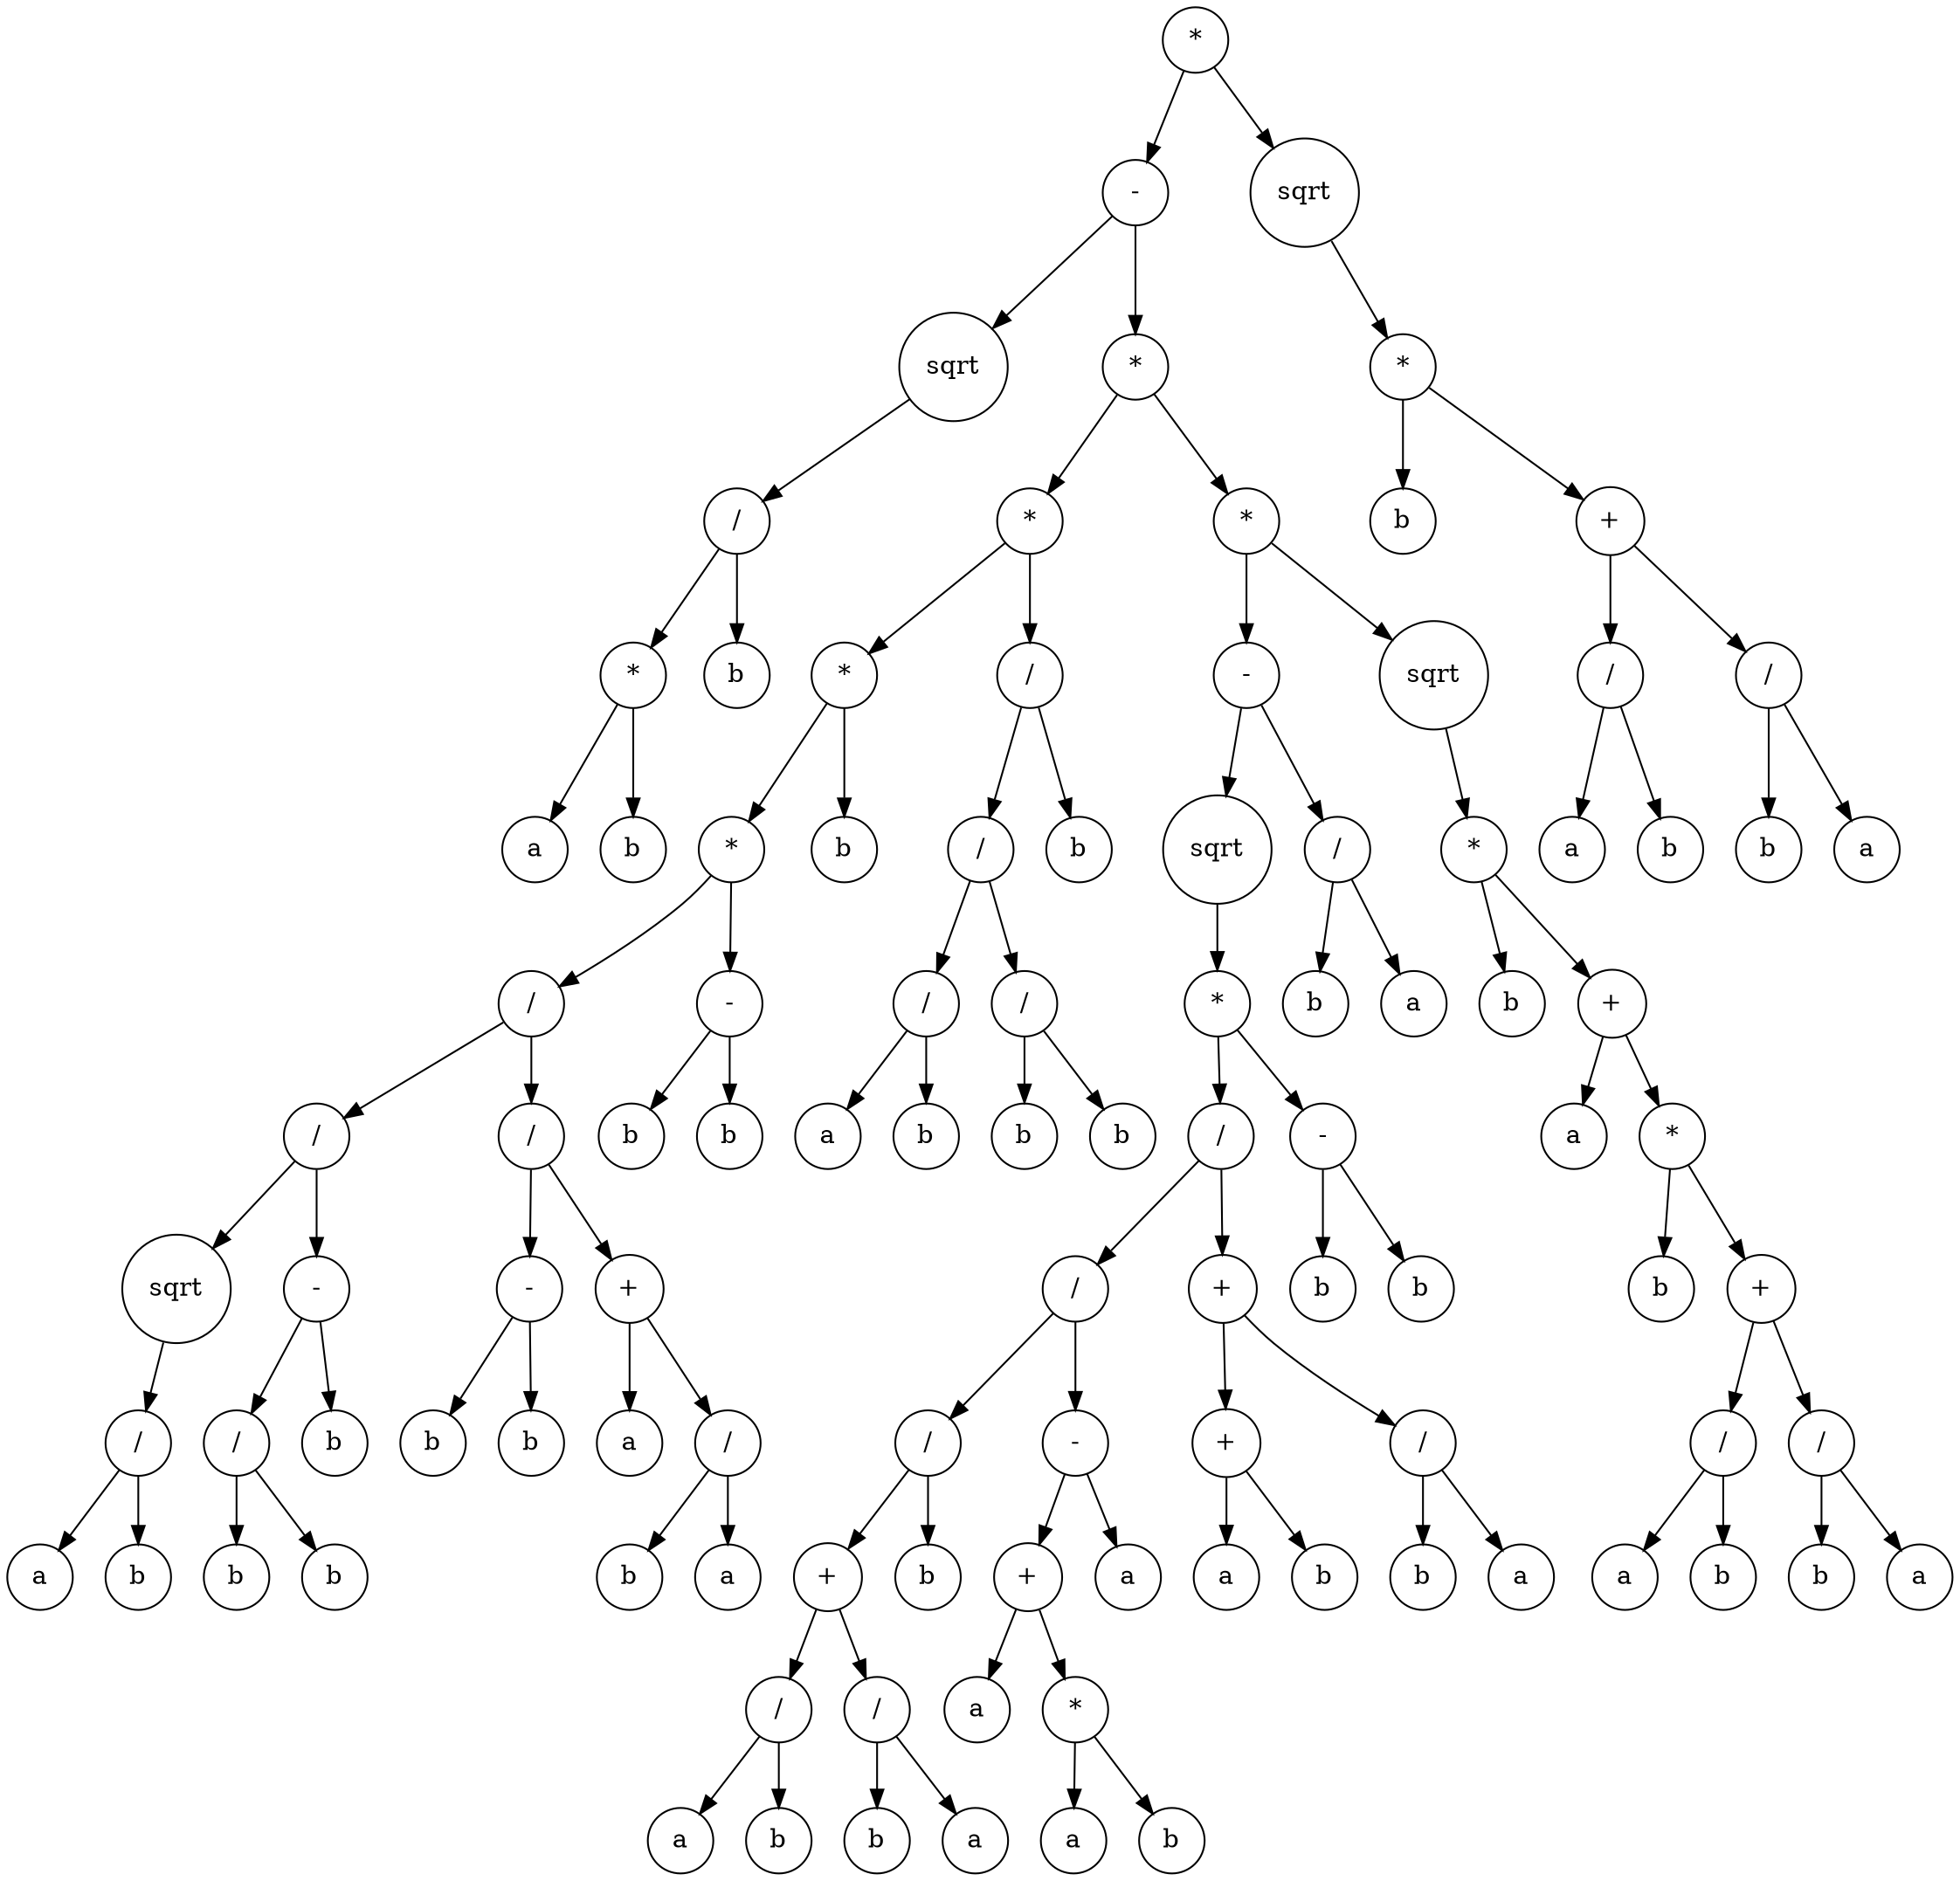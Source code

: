 digraph g {
graph [ordering=out];
node [shape=circle];
n[label = "*"];
n0[label = "-"];
n00[label = "sqrt"];
n000[label = "/"];
n0000[label = "*"];
n00000[label = "a"];
n0000 -> n00000;
n00001[label = "b"];
n0000 -> n00001;
n000 -> n0000;
n0001[label = "b"];
n000 -> n0001;
n00 -> n000;
n0 -> n00;
n01[label = "*"];
n010[label = "*"];
n0100[label = "*"];
n01000[label = "*"];
n010000[label = "/"];
n0100000[label = "/"];
n01000000[label = "sqrt"];
n010000000[label = "/"];
n0100000000[label = "a"];
n010000000 -> n0100000000;
n0100000001[label = "b"];
n010000000 -> n0100000001;
n01000000 -> n010000000;
n0100000 -> n01000000;
n01000001[label = "-"];
n010000010[label = "/"];
n0100000100[label = "b"];
n010000010 -> n0100000100;
n0100000101[label = "b"];
n010000010 -> n0100000101;
n01000001 -> n010000010;
n010000011[label = "b"];
n01000001 -> n010000011;
n0100000 -> n01000001;
n010000 -> n0100000;
n0100001[label = "/"];
n01000010[label = "-"];
n010000100[label = "b"];
n01000010 -> n010000100;
n010000101[label = "b"];
n01000010 -> n010000101;
n0100001 -> n01000010;
n01000011[label = "+"];
n010000110[label = "a"];
n01000011 -> n010000110;
n010000111[label = "/"];
n0100001110[label = "b"];
n010000111 -> n0100001110;
n0100001111[label = "a"];
n010000111 -> n0100001111;
n01000011 -> n010000111;
n0100001 -> n01000011;
n010000 -> n0100001;
n01000 -> n010000;
n010001[label = "-"];
n0100010[label = "b"];
n010001 -> n0100010;
n0100011[label = "b"];
n010001 -> n0100011;
n01000 -> n010001;
n0100 -> n01000;
n01001[label = "b"];
n0100 -> n01001;
n010 -> n0100;
n0101[label = "/"];
n01010[label = "/"];
n010100[label = "/"];
n0101000[label = "a"];
n010100 -> n0101000;
n0101001[label = "b"];
n010100 -> n0101001;
n01010 -> n010100;
n010101[label = "/"];
n0101010[label = "b"];
n010101 -> n0101010;
n0101011[label = "b"];
n010101 -> n0101011;
n01010 -> n010101;
n0101 -> n01010;
n01011[label = "b"];
n0101 -> n01011;
n010 -> n0101;
n01 -> n010;
n011[label = "*"];
n0110[label = "-"];
n01100[label = "sqrt"];
n011000[label = "*"];
n0110000[label = "/"];
n01100000[label = "/"];
n011000000[label = "/"];
n0110000000[label = "+"];
n01100000000[label = "/"];
n011000000000[label = "a"];
n01100000000 -> n011000000000;
n011000000001[label = "b"];
n01100000000 -> n011000000001;
n0110000000 -> n01100000000;
n01100000001[label = "/"];
n011000000010[label = "b"];
n01100000001 -> n011000000010;
n011000000011[label = "a"];
n01100000001 -> n011000000011;
n0110000000 -> n01100000001;
n011000000 -> n0110000000;
n0110000001[label = "b"];
n011000000 -> n0110000001;
n01100000 -> n011000000;
n011000001[label = "-"];
n0110000010[label = "+"];
n01100000100[label = "a"];
n0110000010 -> n01100000100;
n01100000101[label = "*"];
n011000001010[label = "a"];
n01100000101 -> n011000001010;
n011000001011[label = "b"];
n01100000101 -> n011000001011;
n0110000010 -> n01100000101;
n011000001 -> n0110000010;
n0110000011[label = "a"];
n011000001 -> n0110000011;
n01100000 -> n011000001;
n0110000 -> n01100000;
n01100001[label = "+"];
n011000010[label = "+"];
n0110000100[label = "a"];
n011000010 -> n0110000100;
n0110000101[label = "b"];
n011000010 -> n0110000101;
n01100001 -> n011000010;
n011000011[label = "/"];
n0110000110[label = "b"];
n011000011 -> n0110000110;
n0110000111[label = "a"];
n011000011 -> n0110000111;
n01100001 -> n011000011;
n0110000 -> n01100001;
n011000 -> n0110000;
n0110001[label = "-"];
n01100010[label = "b"];
n0110001 -> n01100010;
n01100011[label = "b"];
n0110001 -> n01100011;
n011000 -> n0110001;
n01100 -> n011000;
n0110 -> n01100;
n01101[label = "/"];
n011010[label = "b"];
n01101 -> n011010;
n011011[label = "a"];
n01101 -> n011011;
n0110 -> n01101;
n011 -> n0110;
n0111[label = "sqrt"];
n01110[label = "*"];
n011100[label = "b"];
n01110 -> n011100;
n011101[label = "+"];
n0111010[label = "a"];
n011101 -> n0111010;
n0111011[label = "*"];
n01110110[label = "b"];
n0111011 -> n01110110;
n01110111[label = "+"];
n011101110[label = "/"];
n0111011100[label = "a"];
n011101110 -> n0111011100;
n0111011101[label = "b"];
n011101110 -> n0111011101;
n01110111 -> n011101110;
n011101111[label = "/"];
n0111011110[label = "b"];
n011101111 -> n0111011110;
n0111011111[label = "a"];
n011101111 -> n0111011111;
n01110111 -> n011101111;
n0111011 -> n01110111;
n011101 -> n0111011;
n01110 -> n011101;
n0111 -> n01110;
n011 -> n0111;
n01 -> n011;
n0 -> n01;
n -> n0;
n1[label = "sqrt"];
n10[label = "*"];
n100[label = "b"];
n10 -> n100;
n101[label = "+"];
n1010[label = "/"];
n10100[label = "a"];
n1010 -> n10100;
n10101[label = "b"];
n1010 -> n10101;
n101 -> n1010;
n1011[label = "/"];
n10110[label = "b"];
n1011 -> n10110;
n10111[label = "a"];
n1011 -> n10111;
n101 -> n1011;
n10 -> n101;
n1 -> n10;
n -> n1;
}
